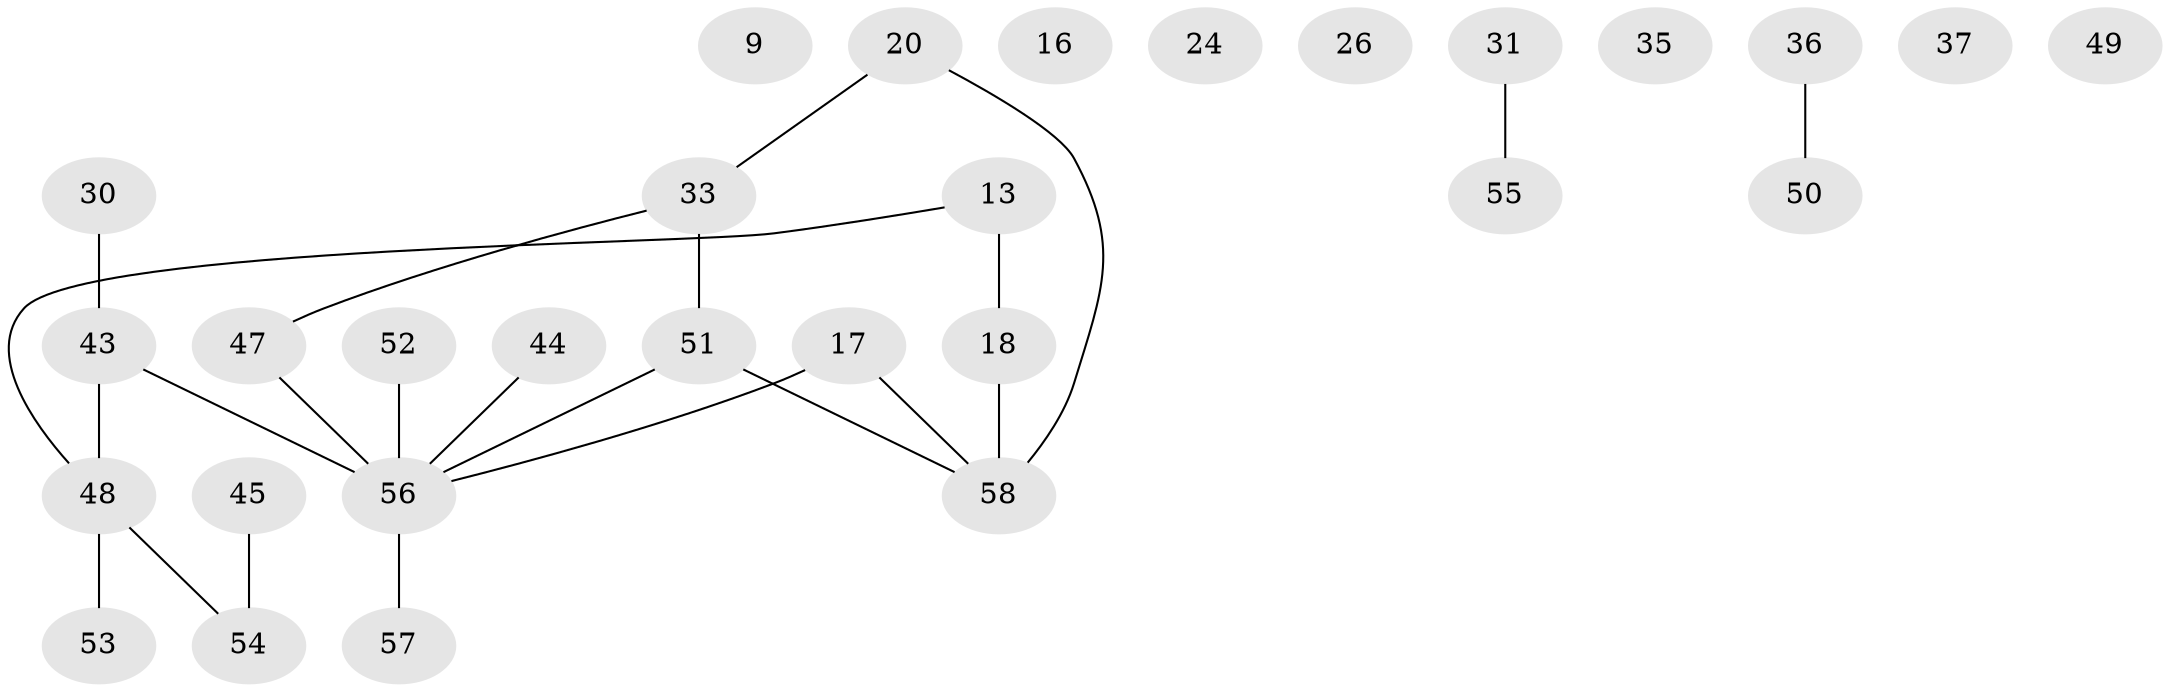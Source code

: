 // original degree distribution, {4: 0.1724137931034483, 1: 0.29310344827586204, 2: 0.2413793103448276, 3: 0.1896551724137931, 0: 0.10344827586206896}
// Generated by graph-tools (version 1.1) at 2025/39/03/09/25 04:39:38]
// undirected, 29 vertices, 23 edges
graph export_dot {
graph [start="1"]
  node [color=gray90,style=filled];
  9;
  13 [super="+10"];
  16;
  17 [super="+3"];
  18;
  20;
  24;
  26;
  30;
  31;
  33;
  35 [super="+19"];
  36;
  37;
  43 [super="+1"];
  44;
  45;
  47;
  48 [super="+8+21+28+23+46"];
  49;
  50;
  51 [super="+34"];
  52 [super="+14"];
  53;
  54 [super="+29"];
  55 [super="+22"];
  56 [super="+7+15+40+41+42"];
  57;
  58 [super="+39"];
  13 -- 18 [weight=2];
  13 -- 48;
  17 -- 58;
  17 -- 56;
  18 -- 58 [weight=2];
  20 -- 33;
  20 -- 58;
  30 -- 43 [weight=2];
  31 -- 55;
  33 -- 47;
  33 -- 51 [weight=2];
  36 -- 50;
  43 -- 56 [weight=3];
  43 -- 48;
  44 -- 56;
  45 -- 54;
  47 -- 56;
  48 -- 53;
  48 -- 54;
  51 -- 56 [weight=2];
  51 -- 58;
  52 -- 56;
  56 -- 57;
}
